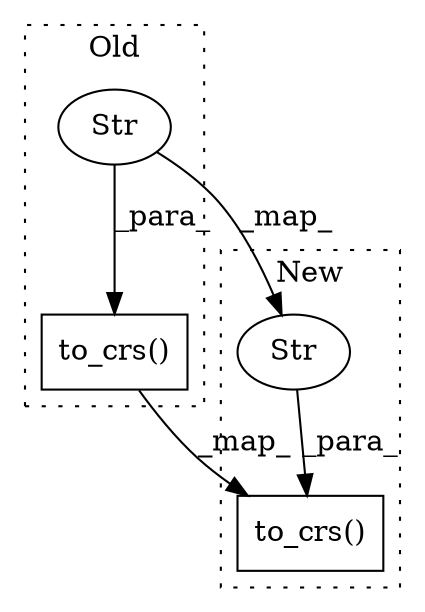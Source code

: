 digraph G {
subgraph cluster0 {
1 [label="to_crs()" a="75" s="3613,3636" l="12,1" shape="box"];
3 [label="Str" a="66" s="3625" l="11" shape="ellipse"];
label = "Old";
style="dotted";
}
subgraph cluster1 {
2 [label="to_crs()" a="75" s="3293,3327" l="23,1" shape="box"];
4 [label="Str" a="66" s="3316" l="11" shape="ellipse"];
label = "New";
style="dotted";
}
1 -> 2 [label="_map_"];
3 -> 1 [label="_para_"];
3 -> 4 [label="_map_"];
4 -> 2 [label="_para_"];
}